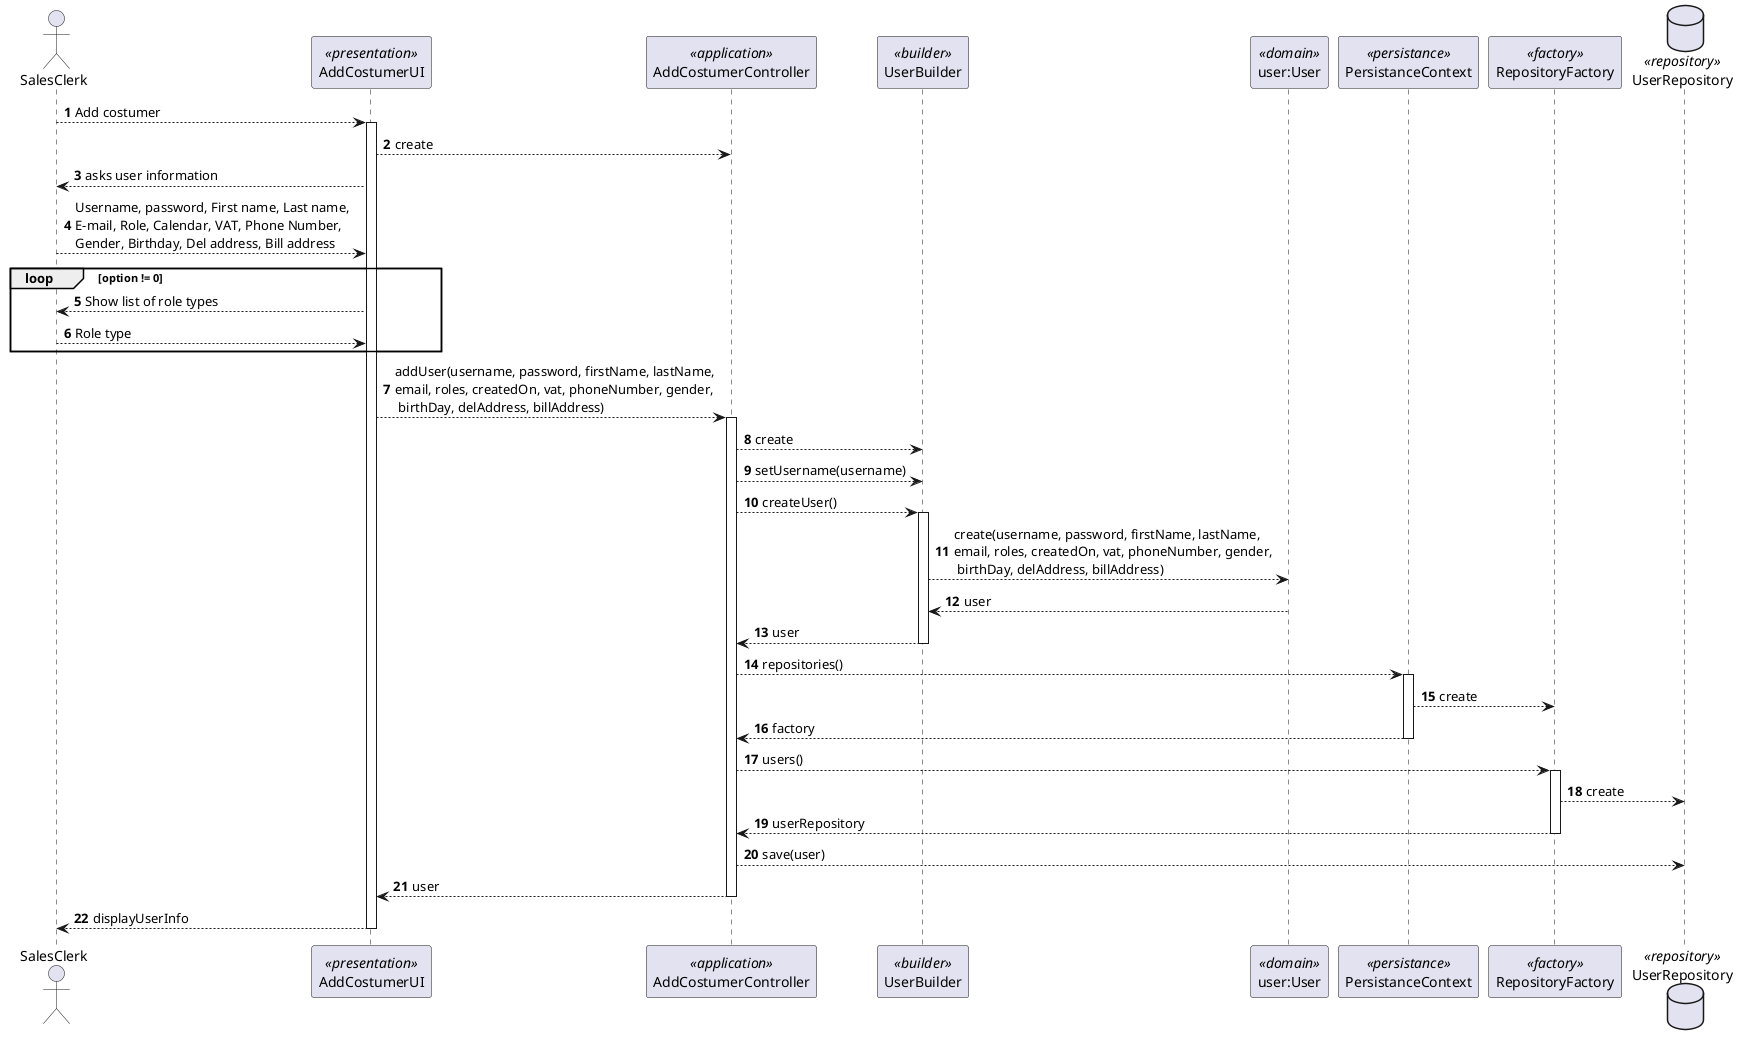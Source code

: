 @startuml
actor SalesClerk as adm
participant "//<<presentation>>//\nAddCostumerUI" as ui
participant "//<<application>>//\nAddCostumerController" as cc
participant "//<<builder>>//\nUserBuilder" as build
participant "//<<domain>>//\nuser:User" as user
participant "//<<persistance>>//\nPersistanceContext" as pc
participant "//<<factory>>//\nRepositoryFactory" as rf
database "//<<repository>>//\nUserRepository" as db

autonumber

adm-->ui: Add costumer

activate ui

ui-->cc: create

ui-->adm: asks user information

adm-->ui: Username, password, First name, Last name,\nE-mail, Role, Calendar, VAT, Phone Number,\nGender, Birthday, Del address, Bill address

loop option != 0

ui-->adm: Show list of role types

adm-->ui: Role type

end

ui-->cc: addUser(username, password, firstName, lastName,\nemail, roles, createdOn, vat, phoneNumber, gender,\n birthDay, delAddress, billAddress)

activate cc

cc-->build: create

cc-->build: setUsername(username)

cc-->build: createUser()

activate build

build-->user: create(username, password, firstName, lastName,\nemail, roles, createdOn, vat, phoneNumber, gender,\n birthDay, delAddress, billAddress)

user-->build: user

build-->cc: user

deactivate build

cc-->pc: repositories()

activate pc

pc-->rf: create

pc-->cc: factory

deactivate pc

cc-->rf: users()

activate rf

rf-->db: create

rf-->cc: userRepository

deactivate rf

cc-->db: save(user)

cc-->ui: user

deactivate cc

ui-->adm: displayUserInfo

deactivate ui
@enduml